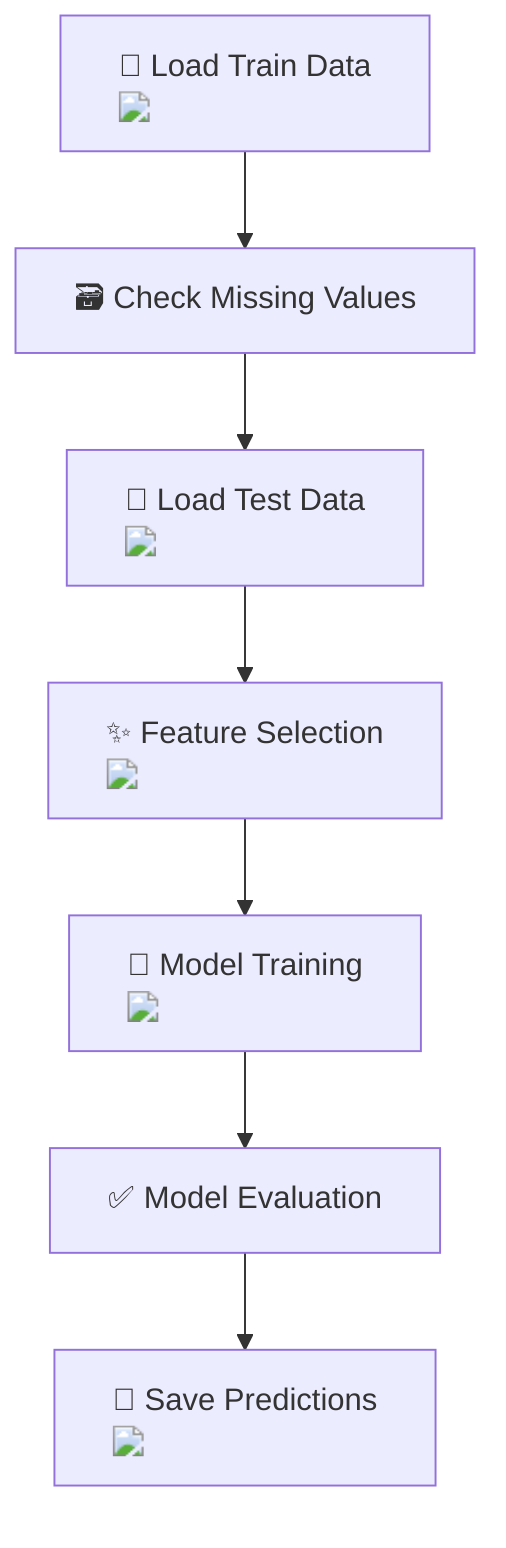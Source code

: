 graph TD;
    A["📂 Load Train Data <img src='file.svg' />"] --> B["🗃️ Check Missing Values"];
    B --> C["📂 Load Test Data <img src='file.svg' />"];
    C --> D["✨ Feature Selection <img src='column_split.svg' />"];
    D --> E["🧠 Model Training <img src='brain.svg' />"];
    E --> F["✅ Model Evaluation"];
    F --> G["📄 Save Predictions <img src='file.svg' />"];